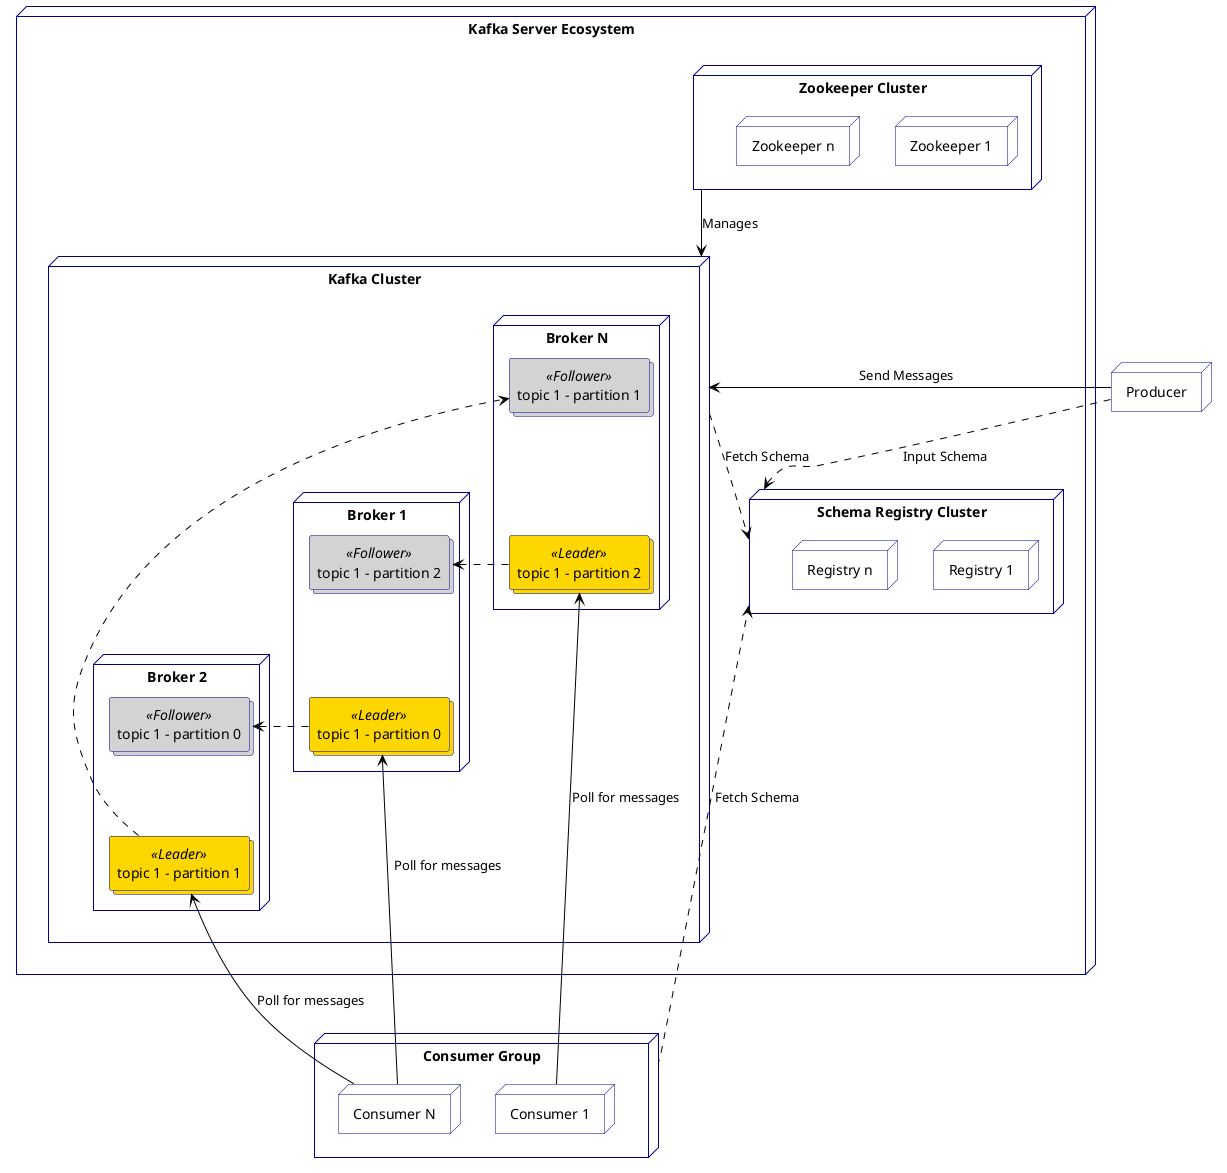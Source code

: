 @startuml
<style>
' TODO: Export to a generic style sheet
componentDiagram {
    LineColor darkblue
    TextColor blue
    BackGroundColor white
    agent {
        BackGroundColor palegreen
    }
    .Leader {
        BackGroundColor gold
    }
    .Follower {
        BackGroundColor lightgray
    }
    database {
        BackGroundColor white
    }
    actor {
        LineColor black
    }
    arrow {
        LineColor black
    }
}
document {
  BackGroundColor white
}
</style>

node "Producer" as prod_1

node "Kafka Server Ecosystem" as kafka {
    node "Zookeeper Cluster" as zk_cluster {

        node "Zookeeper 1" as zk_1
        node "Zookeeper n" as zk_n
    }

    node "Kafka Cluster" as cluster {
        node "Broker 1" as broker_1 {
            collections "topic 1 - partition 0" <<Leader>> as t1p0l
            collections "topic 1 - partition 2" <<Follower>> as t1p2r
        }
        node "Broker 2" as broker_2 {
            collections "topic 1 - partition 0" <<Follower>> as t1p0r
            collections "topic 1 - partition 1" <<Leader>> as t1p1l
        }
        node "Broker N" as broker_n {
           collections "topic 1 - partition 2" <<Leader>> as t1p2l
            collections "topic 1 - partition 1" <<Follower>> as t1p1r
      }
    }

    node "Schema Registry Cluster" as reg {
        node "Registry 1" as reg_1
        node "Registry n" as reg_n
    }

    zk_cluster --> cluster: Manages
    cluster    ..> reg: Fetch Schema

    ' Formatting
    t1p2r -[hidden]- t1p0l
    t1p0r -[hidden]- t1p1l
    t1p1r -[hidden]- t1p2l

    t1p0l .> t1p0r
    t1p1l .> t1p1r
    t1p2l .> t1p2r
}

node "Consumer Group" as cg_a {
    node "Consumer 1" as cons_a1
    node "Consumer N" as cons_an
}

' Producer -> Kafka
prod_1 -> cluster: Send Messages

' Kaf-ka -> Consumer
t1p0l <--- cons_an: Poll for messages
t1p1l <--- cons_an: Poll for messages
t1p2l <--- cons_a1: Poll for messages

' Registry Handling
prod_1 .> reg: Input Schema
cg_a ..> reg: Fetch Schema


@enduml
